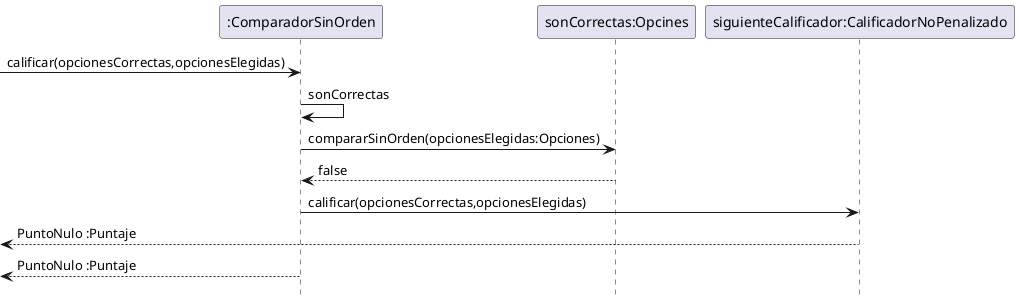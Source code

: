 @startuml
hide footbox
[->":ComparadorSinOrden":calificar(opcionesCorrectas,opcionesElegidas)
":ComparadorSinOrden"->":ComparadorSinOrden":sonCorrectas
":ComparadorSinOrden"->"sonCorrectas:Opcines":compararSinOrden(opcionesElegidas:Opciones)
"sonCorrectas:Opcines"-->":ComparadorSinOrden": false
":ComparadorSinOrden"->"siguienteCalificador:CalificadorNoPenalizado":calificar(opcionesCorrectas,opcionesElegidas)

[<--"siguienteCalificador:CalificadorNoPenalizado": PuntoNulo :Puntaje
[<--":ComparadorSinOrden": PuntoNulo :Puntaje

@enduml